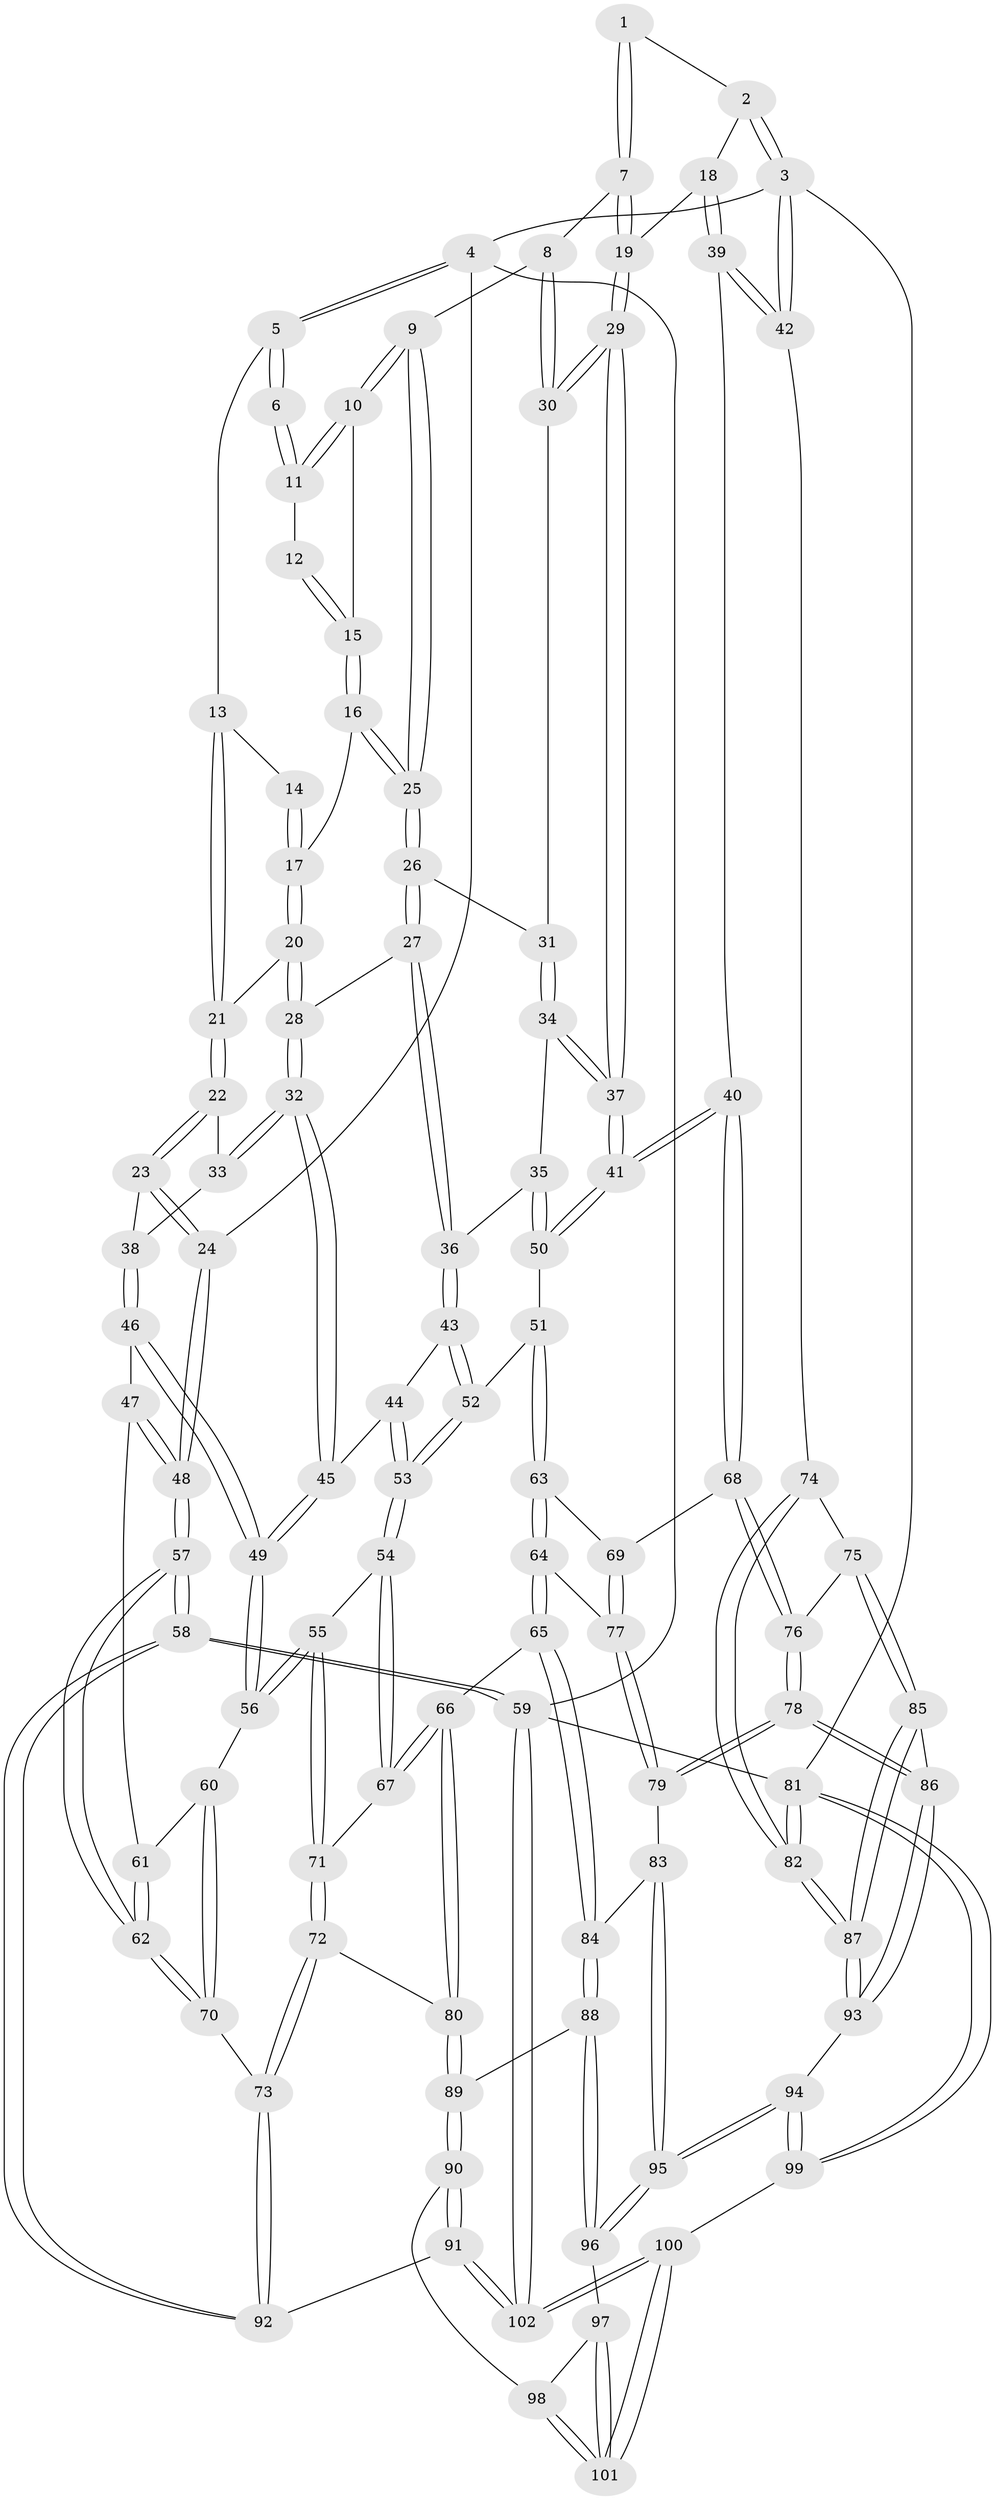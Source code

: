 // Generated by graph-tools (version 1.1) at 2025/27/03/09/25 03:27:05]
// undirected, 102 vertices, 252 edges
graph export_dot {
graph [start="1"]
  node [color=gray90,style=filled];
  1 [pos="+0.6250372619547012+0"];
  2 [pos="+1+0"];
  3 [pos="+1+0"];
  4 [pos="+0+0"];
  5 [pos="+0.046889315486430626+0"];
  6 [pos="+0.4339247251078527+0"];
  7 [pos="+0.6348391274690041+0.04857377788471155"];
  8 [pos="+0.4871159382251316+0.11811356273011529"];
  9 [pos="+0.4803655444713544+0.11708692027282201"];
  10 [pos="+0.4432449020957584+0.058836276502242275"];
  11 [pos="+0.42993518240185724+0"];
  12 [pos="+0.3480650906925329+0.06806664452268921"];
  13 [pos="+0.2572868222326923+0.06801722225655073"];
  14 [pos="+0.3413175676521041+0.06947408290131642"];
  15 [pos="+0.3674236228950935+0.11962618952586396"];
  16 [pos="+0.35994431456570836+0.13197974058244555"];
  17 [pos="+0.33510076810562484+0.142440397597468"];
  18 [pos="+0.7569917712815493+0.18236219847309076"];
  19 [pos="+0.695085254539752+0.17015895361069658"];
  20 [pos="+0.30765700047098216+0.1575532069616446"];
  21 [pos="+0.27407995546227737+0.1354911455221551"];
  22 [pos="+0.1976216432326778+0.18871023697299577"];
  23 [pos="+0+0.07021395839596101"];
  24 [pos="+0+0"];
  25 [pos="+0.43993311207988667+0.17794012764025752"];
  26 [pos="+0.43869762216006514+0.18443652914567663"];
  27 [pos="+0.391089780696838+0.24363471685733767"];
  28 [pos="+0.33411957452477015+0.24122073170017158"];
  29 [pos="+0.6313808018161872+0.21837650130802255"];
  30 [pos="+0.575532803094729+0.20824934689293645"];
  31 [pos="+0.5104220226987687+0.23758637320139434"];
  32 [pos="+0.283502642554925+0.2941378746680168"];
  33 [pos="+0.2073978963078015+0.232766964539157"];
  34 [pos="+0.4828384590307722+0.2992785605168789"];
  35 [pos="+0.4746389837866817+0.3052245140399668"];
  36 [pos="+0.4368841928158939+0.3023381871408216"];
  37 [pos="+0.611532930275392+0.309501037595704"];
  38 [pos="+0.12489961303083134+0.2958644326697459"];
  39 [pos="+0.871135992103378+0.282942858682844"];
  40 [pos="+0.6751075721371451+0.43801107226271363"];
  41 [pos="+0.6266307731097553+0.4045299783644349"];
  42 [pos="+1+0.32292171701611333"];
  43 [pos="+0.40853956819624987+0.34965744259294507"];
  44 [pos="+0.31562248503080137+0.35305299087640485"];
  45 [pos="+0.2770298832103852+0.33507403973590616"];
  46 [pos="+0.13408002233894845+0.3617846484250205"];
  47 [pos="+0.04865204778402425+0.39903777447925004"];
  48 [pos="+0+0.47621142702133656"];
  49 [pos="+0.21447412369638116+0.3962175057871266"];
  50 [pos="+0.5255248101305137+0.42103685852094963"];
  51 [pos="+0.5200894772374167+0.4252045923921839"];
  52 [pos="+0.42608059715594365+0.4240614895578549"];
  53 [pos="+0.3846798235440299+0.45926806129639886"];
  54 [pos="+0.3801299039157463+0.468884701141675"];
  55 [pos="+0.24388889600757863+0.4698716287874827"];
  56 [pos="+0.22136959823805177+0.4339894083151866"];
  57 [pos="+0+0.5994478130649663"];
  58 [pos="+0+0.8583696012295801"];
  59 [pos="+0+1"];
  60 [pos="+0.17570340805509216+0.4651064336534676"];
  61 [pos="+0.1345490496315183+0.47869883526305224"];
  62 [pos="+0+0.5999725954835889"];
  63 [pos="+0.5126400507699844+0.4644553327824985"];
  64 [pos="+0.4765307136806432+0.594167265699931"];
  65 [pos="+0.457831465434676+0.6080614999330347"];
  66 [pos="+0.44986450740566636+0.6050865784202005"];
  67 [pos="+0.40175386966479876+0.5455436941114794"];
  68 [pos="+0.6845788877484148+0.482467711076687"];
  69 [pos="+0.6105280758049735+0.5564984567468886"];
  70 [pos="+0.09555828965900524+0.6156561749302732"];
  71 [pos="+0.24367011901630536+0.5582847292848168"];
  72 [pos="+0.20988445988036708+0.6431653996948852"];
  73 [pos="+0.20812105618034038+0.6440403327947279"];
  74 [pos="+1+0.38374111703404323"];
  75 [pos="+0.8451744851351912+0.5766562610403404"];
  76 [pos="+0.7781038377618765+0.5663201333325495"];
  77 [pos="+0.5963370238246037+0.572763253337619"];
  78 [pos="+0.6785672596598912+0.6981752417916239"];
  79 [pos="+0.6491731281848184+0.6877722120176203"];
  80 [pos="+0.2907402442395569+0.6655229624297416"];
  81 [pos="+1+1"];
  82 [pos="+1+1"];
  83 [pos="+0.5524325651020667+0.7160734640482403"];
  84 [pos="+0.479066901723141+0.6884528751718686"];
  85 [pos="+0.8603645972492207+0.6373355209468045"];
  86 [pos="+0.742534017891969+0.8353027037980476"];
  87 [pos="+1+1"];
  88 [pos="+0.4555124319911468+0.7318031907290357"];
  89 [pos="+0.37976991744115096+0.8182505463525614"];
  90 [pos="+0.3697595337591588+0.8575390583462388"];
  91 [pos="+0.24524603956465302+0.8730426902422959"];
  92 [pos="+0.18718978459479266+0.8130391257341298"];
  93 [pos="+0.7427589180846276+0.8380761773714348"];
  94 [pos="+0.657542391557328+0.8960457506743499"];
  95 [pos="+0.597459376150373+0.8752823263924797"];
  96 [pos="+0.5791630030436784+0.8763480483391087"];
  97 [pos="+0.5490633772702783+0.8837588415417978"];
  98 [pos="+0.3749471306676973+0.8632795701543321"];
  99 [pos="+0.6356069104653849+1"];
  100 [pos="+0.4274921230690771+1"];
  101 [pos="+0.4261834397089326+1"];
  102 [pos="+0.08189800396699219+1"];
  1 -- 2;
  1 -- 7;
  1 -- 7;
  2 -- 3;
  2 -- 3;
  2 -- 18;
  3 -- 4;
  3 -- 42;
  3 -- 42;
  3 -- 81;
  4 -- 5;
  4 -- 5;
  4 -- 24;
  4 -- 59;
  5 -- 6;
  5 -- 6;
  5 -- 13;
  6 -- 11;
  6 -- 11;
  7 -- 8;
  7 -- 19;
  7 -- 19;
  8 -- 9;
  8 -- 30;
  8 -- 30;
  9 -- 10;
  9 -- 10;
  9 -- 25;
  9 -- 25;
  10 -- 11;
  10 -- 11;
  10 -- 15;
  11 -- 12;
  12 -- 15;
  12 -- 15;
  13 -- 14;
  13 -- 21;
  13 -- 21;
  14 -- 17;
  14 -- 17;
  15 -- 16;
  15 -- 16;
  16 -- 17;
  16 -- 25;
  16 -- 25;
  17 -- 20;
  17 -- 20;
  18 -- 19;
  18 -- 39;
  18 -- 39;
  19 -- 29;
  19 -- 29;
  20 -- 21;
  20 -- 28;
  20 -- 28;
  21 -- 22;
  21 -- 22;
  22 -- 23;
  22 -- 23;
  22 -- 33;
  23 -- 24;
  23 -- 24;
  23 -- 38;
  24 -- 48;
  24 -- 48;
  25 -- 26;
  25 -- 26;
  26 -- 27;
  26 -- 27;
  26 -- 31;
  27 -- 28;
  27 -- 36;
  27 -- 36;
  28 -- 32;
  28 -- 32;
  29 -- 30;
  29 -- 30;
  29 -- 37;
  29 -- 37;
  30 -- 31;
  31 -- 34;
  31 -- 34;
  32 -- 33;
  32 -- 33;
  32 -- 45;
  32 -- 45;
  33 -- 38;
  34 -- 35;
  34 -- 37;
  34 -- 37;
  35 -- 36;
  35 -- 50;
  35 -- 50;
  36 -- 43;
  36 -- 43;
  37 -- 41;
  37 -- 41;
  38 -- 46;
  38 -- 46;
  39 -- 40;
  39 -- 42;
  39 -- 42;
  40 -- 41;
  40 -- 41;
  40 -- 68;
  40 -- 68;
  41 -- 50;
  41 -- 50;
  42 -- 74;
  43 -- 44;
  43 -- 52;
  43 -- 52;
  44 -- 45;
  44 -- 53;
  44 -- 53;
  45 -- 49;
  45 -- 49;
  46 -- 47;
  46 -- 49;
  46 -- 49;
  47 -- 48;
  47 -- 48;
  47 -- 61;
  48 -- 57;
  48 -- 57;
  49 -- 56;
  49 -- 56;
  50 -- 51;
  51 -- 52;
  51 -- 63;
  51 -- 63;
  52 -- 53;
  52 -- 53;
  53 -- 54;
  53 -- 54;
  54 -- 55;
  54 -- 67;
  54 -- 67;
  55 -- 56;
  55 -- 56;
  55 -- 71;
  55 -- 71;
  56 -- 60;
  57 -- 58;
  57 -- 58;
  57 -- 62;
  57 -- 62;
  58 -- 59;
  58 -- 59;
  58 -- 92;
  58 -- 92;
  59 -- 102;
  59 -- 102;
  59 -- 81;
  60 -- 61;
  60 -- 70;
  60 -- 70;
  61 -- 62;
  61 -- 62;
  62 -- 70;
  62 -- 70;
  63 -- 64;
  63 -- 64;
  63 -- 69;
  64 -- 65;
  64 -- 65;
  64 -- 77;
  65 -- 66;
  65 -- 84;
  65 -- 84;
  66 -- 67;
  66 -- 67;
  66 -- 80;
  66 -- 80;
  67 -- 71;
  68 -- 69;
  68 -- 76;
  68 -- 76;
  69 -- 77;
  69 -- 77;
  70 -- 73;
  71 -- 72;
  71 -- 72;
  72 -- 73;
  72 -- 73;
  72 -- 80;
  73 -- 92;
  73 -- 92;
  74 -- 75;
  74 -- 82;
  74 -- 82;
  75 -- 76;
  75 -- 85;
  75 -- 85;
  76 -- 78;
  76 -- 78;
  77 -- 79;
  77 -- 79;
  78 -- 79;
  78 -- 79;
  78 -- 86;
  78 -- 86;
  79 -- 83;
  80 -- 89;
  80 -- 89;
  81 -- 82;
  81 -- 82;
  81 -- 99;
  81 -- 99;
  82 -- 87;
  82 -- 87;
  83 -- 84;
  83 -- 95;
  83 -- 95;
  84 -- 88;
  84 -- 88;
  85 -- 86;
  85 -- 87;
  85 -- 87;
  86 -- 93;
  86 -- 93;
  87 -- 93;
  87 -- 93;
  88 -- 89;
  88 -- 96;
  88 -- 96;
  89 -- 90;
  89 -- 90;
  90 -- 91;
  90 -- 91;
  90 -- 98;
  91 -- 92;
  91 -- 102;
  91 -- 102;
  93 -- 94;
  94 -- 95;
  94 -- 95;
  94 -- 99;
  94 -- 99;
  95 -- 96;
  95 -- 96;
  96 -- 97;
  97 -- 98;
  97 -- 101;
  97 -- 101;
  98 -- 101;
  98 -- 101;
  99 -- 100;
  100 -- 101;
  100 -- 101;
  100 -- 102;
  100 -- 102;
}
